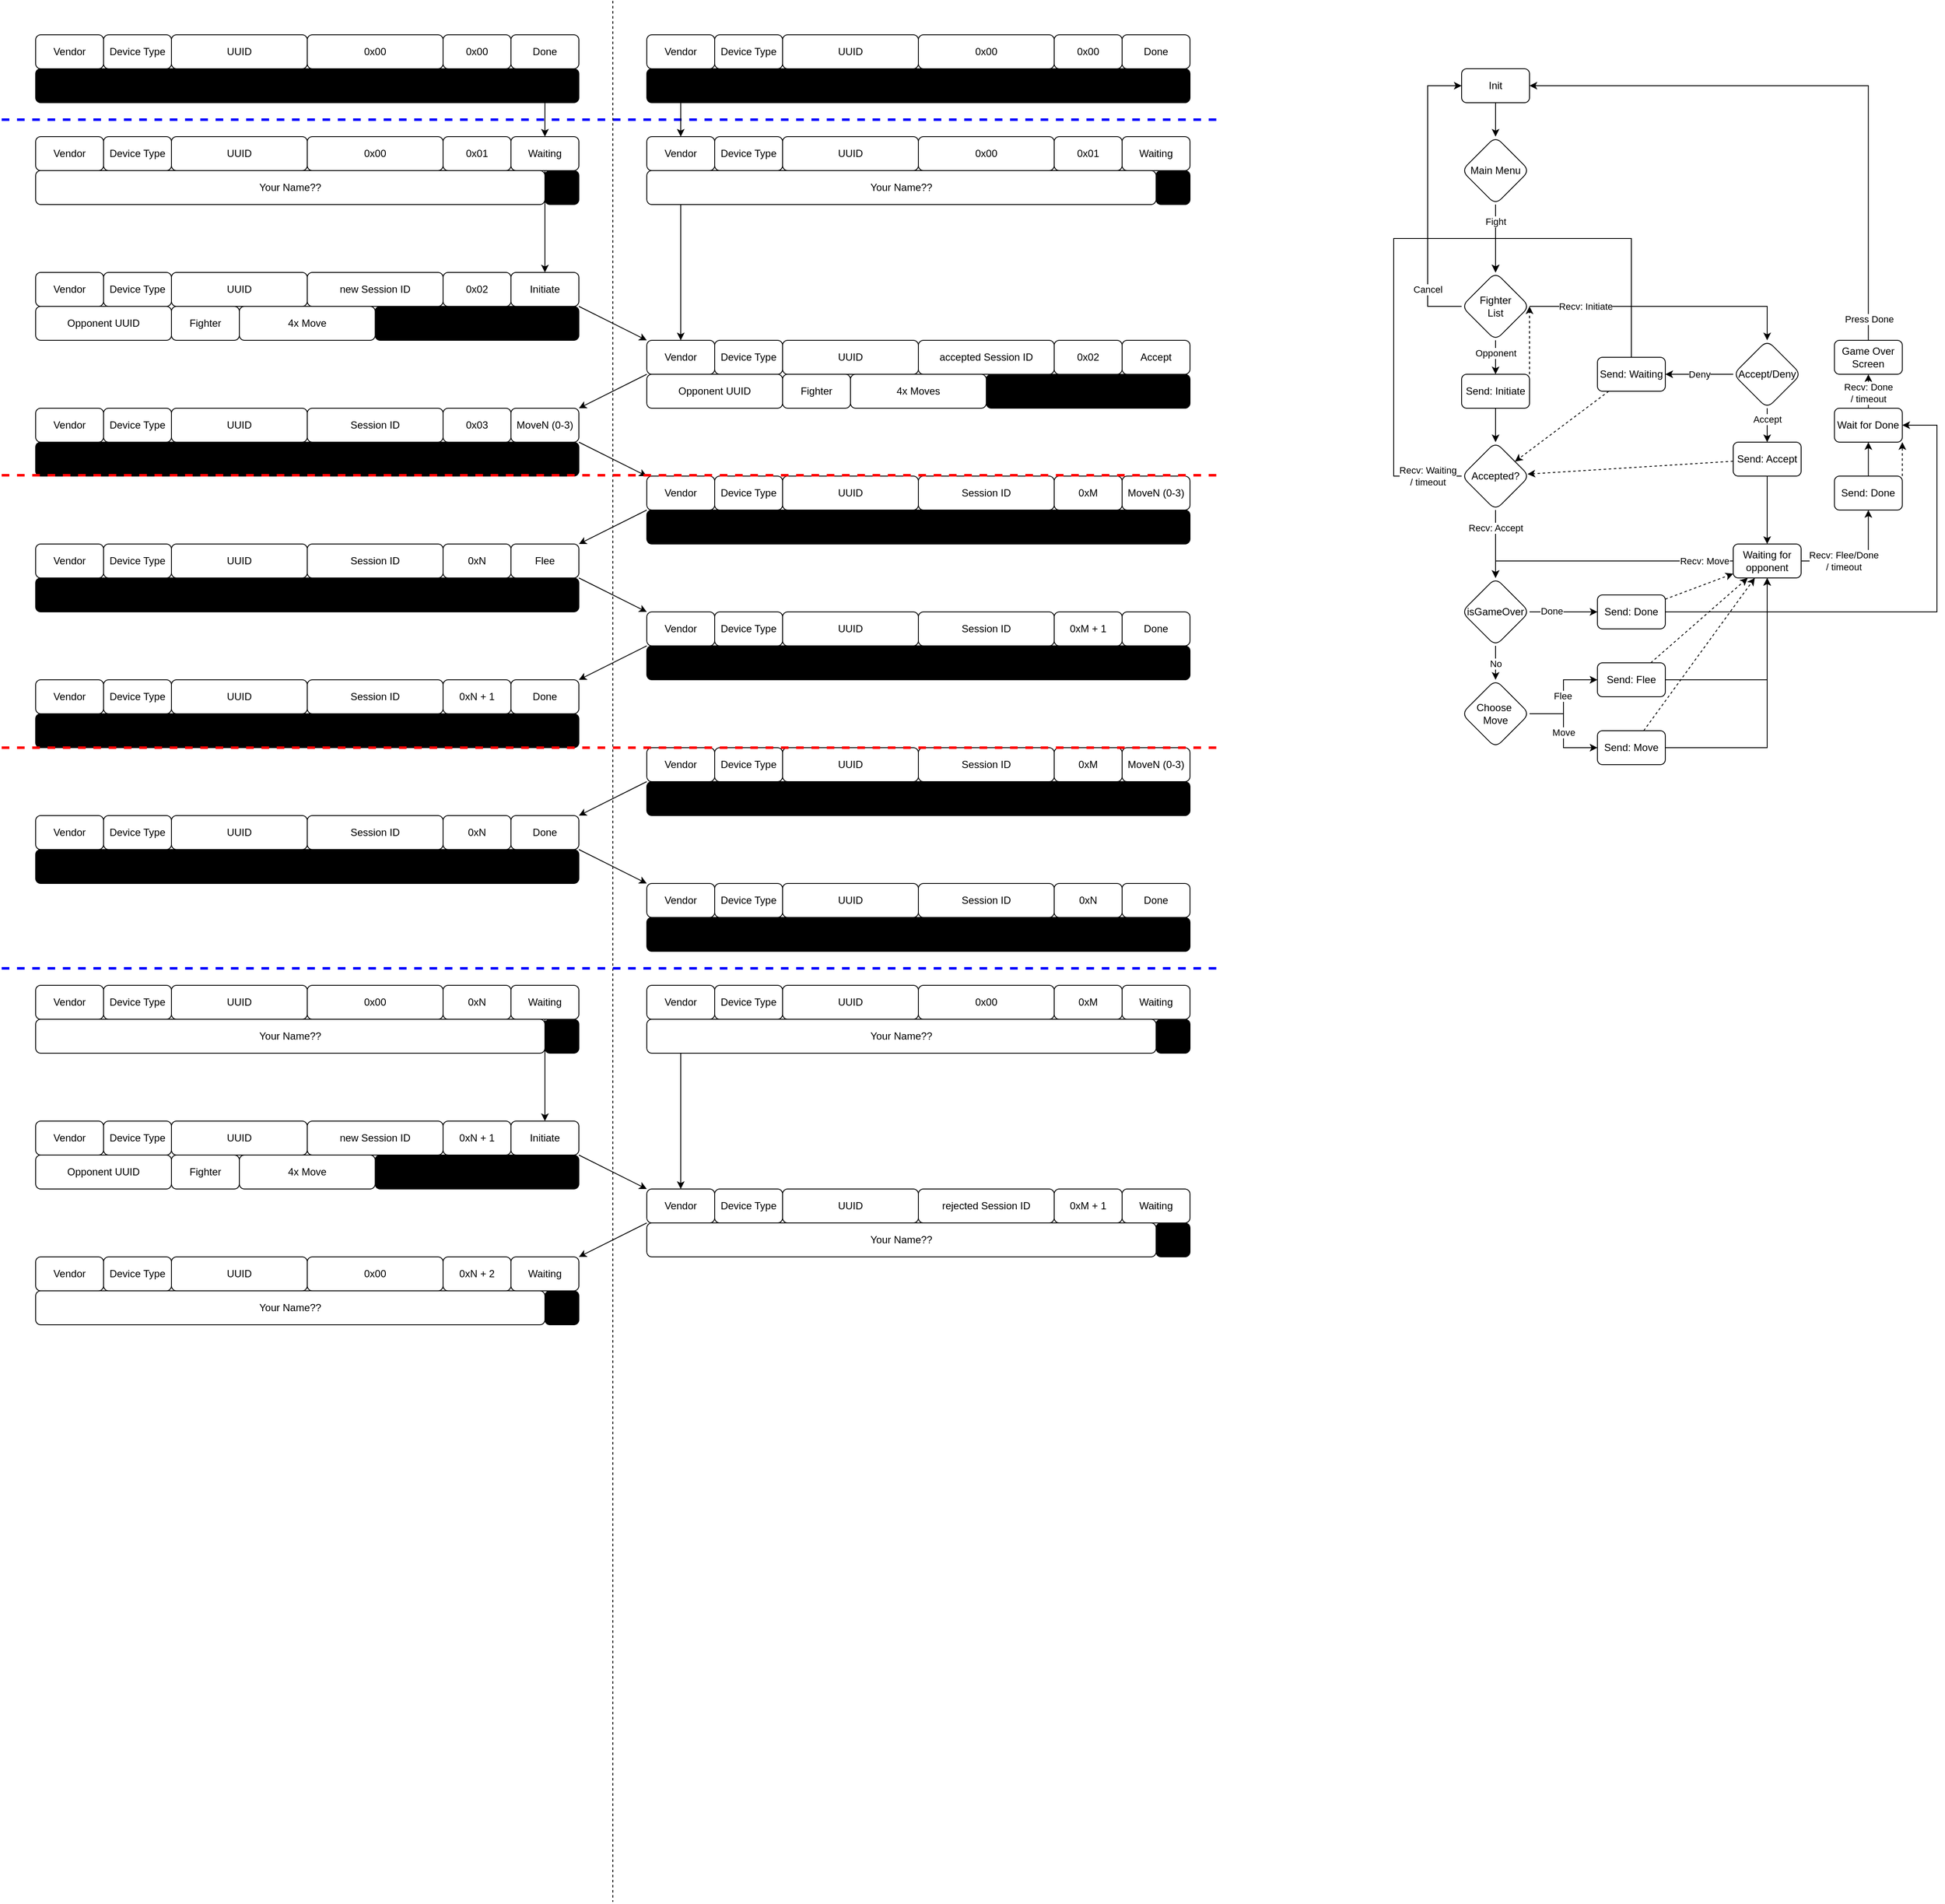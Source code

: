 <mxfile version="27.0.2">
  <diagram name="Page-1" id="Q0vfpVbMaoFmB6hOz1y4">
    <mxGraphModel dx="3569" dy="2027" grid="1" gridSize="10" guides="1" tooltips="1" connect="1" arrows="1" fold="1" page="1" pageScale="1" pageWidth="827" pageHeight="1169" math="0" shadow="0">
      <root>
        <mxCell id="0" />
        <mxCell id="1" parent="0" />
        <mxCell id="TWxTXrpc3BdEV0NvdAhn-537" value="" style="endArrow=none;dashed=1;html=1;strokeWidth=3;rounded=0;strokeColor=#0000FF;" edge="1" parent="1">
          <mxGeometry width="50" height="50" relative="1" as="geometry">
            <mxPoint x="-720" y="180" as="sourcePoint" />
            <mxPoint x="720" y="180" as="targetPoint" />
          </mxGeometry>
        </mxCell>
        <mxCell id="TWxTXrpc3BdEV0NvdAhn-488" style="edgeStyle=orthogonalEdgeStyle;rounded=0;orthogonalLoop=1;jettySize=auto;html=1;entryX=0.5;entryY=0;entryDx=0;entryDy=0;" edge="1" parent="1" source="TWxTXrpc3BdEV0NvdAhn-279" target="TWxTXrpc3BdEV0NvdAhn-294">
          <mxGeometry relative="1" as="geometry" />
        </mxCell>
        <mxCell id="TWxTXrpc3BdEV0NvdAhn-490" value="Recv: Move" style="edgeLabel;html=1;align=center;verticalAlign=middle;resizable=0;points=[];" vertex="1" connectable="0" parent="TWxTXrpc3BdEV0NvdAhn-488">
          <mxGeometry x="-0.424" relative="1" as="geometry">
            <mxPoint x="52" as="offset" />
          </mxGeometry>
        </mxCell>
        <mxCell id="TWxTXrpc3BdEV0NvdAhn-474" style="edgeStyle=orthogonalEdgeStyle;rounded=0;orthogonalLoop=1;jettySize=auto;html=1;entryX=0.5;entryY=0;entryDx=0;entryDy=0;" edge="1" parent="1" source="TWxTXrpc3BdEV0NvdAhn-471" target="TWxTXrpc3BdEV0NvdAhn-218">
          <mxGeometry relative="1" as="geometry">
            <Array as="points">
              <mxPoint x="920" y="600" />
              <mxPoint x="920" y="320" />
              <mxPoint x="1040" y="320" />
            </Array>
          </mxGeometry>
        </mxCell>
        <mxCell id="TWxTXrpc3BdEV0NvdAhn-475" value="Recv: Waiting&lt;div&gt;/ timeout&lt;/div&gt;" style="edgeLabel;html=1;align=center;verticalAlign=middle;resizable=0;points=[];" vertex="1" connectable="0" parent="TWxTXrpc3BdEV0NvdAhn-474">
          <mxGeometry x="-0.846" y="1" relative="1" as="geometry">
            <mxPoint y="-1" as="offset" />
          </mxGeometry>
        </mxCell>
        <mxCell id="TWxTXrpc3BdEV0NvdAhn-430" value="" style="endArrow=none;dashed=1;html=1;strokeWidth=1;rounded=0;strokeColor=#000000;" edge="1" parent="1">
          <mxGeometry width="50" height="50" relative="1" as="geometry">
            <mxPoint y="40" as="sourcePoint" />
            <mxPoint y="2280" as="targetPoint" />
          </mxGeometry>
        </mxCell>
        <mxCell id="TWxTXrpc3BdEV0NvdAhn-422" style="edgeStyle=orthogonalEdgeStyle;rounded=0;orthogonalLoop=1;jettySize=auto;html=1;" edge="1" parent="1" source="TWxTXrpc3BdEV0NvdAhn-410" target="TWxTXrpc3BdEV0NvdAhn-343">
          <mxGeometry relative="1" as="geometry" />
        </mxCell>
        <mxCell id="TWxTXrpc3BdEV0NvdAhn-321" style="rounded=0;orthogonalLoop=1;jettySize=auto;html=1;dashed=1;" edge="1" parent="1" source="TWxTXrpc3BdEV0NvdAhn-461" target="TWxTXrpc3BdEV0NvdAhn-471">
          <mxGeometry relative="1" as="geometry">
            <mxPoint x="1240.0" y="620" as="sourcePoint" />
            <mxPoint x="1080.0" y="620.0" as="targetPoint" />
          </mxGeometry>
        </mxCell>
        <mxCell id="TWxTXrpc3BdEV0NvdAhn-160" style="edgeStyle=orthogonalEdgeStyle;rounded=0;orthogonalLoop=1;jettySize=auto;html=1;" edge="1" parent="1" source="TWxTXrpc3BdEV0NvdAhn-87" target="TWxTXrpc3BdEV0NvdAhn-208">
          <mxGeometry relative="1" as="geometry">
            <mxPoint x="1040" y="90" as="targetPoint" />
          </mxGeometry>
        </mxCell>
        <mxCell id="TWxTXrpc3BdEV0NvdAhn-87" value="Init" style="rounded=1;whiteSpace=wrap;html=1;" vertex="1" parent="1">
          <mxGeometry x="1000" y="120" width="80" height="40" as="geometry" />
        </mxCell>
        <mxCell id="TWxTXrpc3BdEV0NvdAhn-210" style="edgeStyle=orthogonalEdgeStyle;rounded=0;orthogonalLoop=1;jettySize=auto;html=1;" edge="1" parent="1" source="TWxTXrpc3BdEV0NvdAhn-208" target="TWxTXrpc3BdEV0NvdAhn-218">
          <mxGeometry relative="1" as="geometry">
            <mxPoint x="1040" y="240" as="targetPoint" />
          </mxGeometry>
        </mxCell>
        <mxCell id="TWxTXrpc3BdEV0NvdAhn-211" value="Fight" style="edgeLabel;html=1;align=center;verticalAlign=middle;resizable=0;points=[];" vertex="1" connectable="0" parent="TWxTXrpc3BdEV0NvdAhn-210">
          <mxGeometry x="-0.15" relative="1" as="geometry">
            <mxPoint y="-14" as="offset" />
          </mxGeometry>
        </mxCell>
        <mxCell id="TWxTXrpc3BdEV0NvdAhn-208" value="Main Menu" style="rhombus;whiteSpace=wrap;html=1;rounded=1;" vertex="1" parent="1">
          <mxGeometry x="1000" y="200" width="80" height="80" as="geometry" />
        </mxCell>
        <mxCell id="TWxTXrpc3BdEV0NvdAhn-224" style="edgeStyle=orthogonalEdgeStyle;rounded=0;orthogonalLoop=1;jettySize=auto;html=1;" edge="1" parent="1" source="TWxTXrpc3BdEV0NvdAhn-218">
          <mxGeometry relative="1" as="geometry">
            <mxPoint x="1040" y="480" as="targetPoint" />
          </mxGeometry>
        </mxCell>
        <mxCell id="TWxTXrpc3BdEV0NvdAhn-225" value="Opponent" style="edgeLabel;html=1;align=center;verticalAlign=middle;resizable=0;points=[];" vertex="1" connectable="0" parent="TWxTXrpc3BdEV0NvdAhn-224">
          <mxGeometry x="-0.286" relative="1" as="geometry">
            <mxPoint as="offset" />
          </mxGeometry>
        </mxCell>
        <mxCell id="TWxTXrpc3BdEV0NvdAhn-467" style="edgeStyle=orthogonalEdgeStyle;rounded=0;orthogonalLoop=1;jettySize=auto;html=1;" edge="1" parent="1" source="TWxTXrpc3BdEV0NvdAhn-218" target="TWxTXrpc3BdEV0NvdAhn-232">
          <mxGeometry relative="1" as="geometry">
            <Array as="points">
              <mxPoint x="1170.0" y="400" />
              <mxPoint x="1170.0" y="400" />
            </Array>
          </mxGeometry>
        </mxCell>
        <mxCell id="TWxTXrpc3BdEV0NvdAhn-468" value="Recv: Initiate" style="edgeLabel;html=1;align=center;verticalAlign=middle;resizable=0;points=[];" vertex="1" connectable="0" parent="TWxTXrpc3BdEV0NvdAhn-467">
          <mxGeometry x="-0.786" relative="1" as="geometry">
            <mxPoint x="32" as="offset" />
          </mxGeometry>
        </mxCell>
        <mxCell id="TWxTXrpc3BdEV0NvdAhn-525" style="edgeStyle=orthogonalEdgeStyle;rounded=0;orthogonalLoop=1;jettySize=auto;html=1;" edge="1" parent="1" source="TWxTXrpc3BdEV0NvdAhn-218" target="TWxTXrpc3BdEV0NvdAhn-87">
          <mxGeometry relative="1" as="geometry">
            <Array as="points">
              <mxPoint x="960" y="400" />
              <mxPoint x="960" y="140" />
            </Array>
          </mxGeometry>
        </mxCell>
        <mxCell id="TWxTXrpc3BdEV0NvdAhn-526" value="Cancel" style="edgeLabel;html=1;align=center;verticalAlign=middle;resizable=0;points=[];" vertex="1" connectable="0" parent="TWxTXrpc3BdEV0NvdAhn-525">
          <mxGeometry x="-0.822" relative="1" as="geometry">
            <mxPoint x="-10" y="-20" as="offset" />
          </mxGeometry>
        </mxCell>
        <mxCell id="TWxTXrpc3BdEV0NvdAhn-218" value="Fighter&lt;br&gt;List" style="rhombus;whiteSpace=wrap;html=1;rounded=1;" vertex="1" parent="1">
          <mxGeometry x="1000" y="360" width="80" height="80" as="geometry" />
        </mxCell>
        <mxCell id="TWxTXrpc3BdEV0NvdAhn-240" style="edgeStyle=orthogonalEdgeStyle;rounded=0;orthogonalLoop=1;jettySize=auto;html=1;" edge="1" parent="1" source="TWxTXrpc3BdEV0NvdAhn-232" target="TWxTXrpc3BdEV0NvdAhn-461">
          <mxGeometry relative="1" as="geometry">
            <mxPoint x="1400.0" y="600" as="targetPoint" />
            <Array as="points">
              <mxPoint x="1360.0" y="560" />
              <mxPoint x="1360.0" y="560" />
            </Array>
          </mxGeometry>
        </mxCell>
        <mxCell id="TWxTXrpc3BdEV0NvdAhn-241" value="Accept" style="edgeLabel;html=1;align=center;verticalAlign=middle;resizable=0;points=[];" vertex="1" connectable="0" parent="TWxTXrpc3BdEV0NvdAhn-240">
          <mxGeometry x="-0.344" relative="1" as="geometry">
            <mxPoint as="offset" />
          </mxGeometry>
        </mxCell>
        <mxCell id="TWxTXrpc3BdEV0NvdAhn-465" style="edgeStyle=orthogonalEdgeStyle;rounded=0;orthogonalLoop=1;jettySize=auto;html=1;" edge="1" parent="1" source="TWxTXrpc3BdEV0NvdAhn-232" target="TWxTXrpc3BdEV0NvdAhn-463">
          <mxGeometry relative="1" as="geometry">
            <Array as="points">
              <mxPoint x="1280.0" y="480" />
            </Array>
          </mxGeometry>
        </mxCell>
        <mxCell id="TWxTXrpc3BdEV0NvdAhn-466" value="Deny" style="edgeLabel;html=1;align=center;verticalAlign=middle;resizable=0;points=[];" vertex="1" connectable="0" parent="TWxTXrpc3BdEV0NvdAhn-465">
          <mxGeometry x="-0.345" y="1" relative="1" as="geometry">
            <mxPoint x="-14" y="-1" as="offset" />
          </mxGeometry>
        </mxCell>
        <mxCell id="TWxTXrpc3BdEV0NvdAhn-232" value="Accept/Deny" style="rhombus;whiteSpace=wrap;html=1;rounded=1;" vertex="1" parent="1">
          <mxGeometry x="1320.0" y="440" width="80" height="80" as="geometry" />
        </mxCell>
        <mxCell id="TWxTXrpc3BdEV0NvdAhn-295" value="" style="edgeStyle=orthogonalEdgeStyle;rounded=0;orthogonalLoop=1;jettySize=auto;html=1;" edge="1" parent="1" source="TWxTXrpc3BdEV0NvdAhn-471" target="TWxTXrpc3BdEV0NvdAhn-294">
          <mxGeometry relative="1" as="geometry">
            <mxPoint x="1040" y="680.0" as="sourcePoint" />
          </mxGeometry>
        </mxCell>
        <mxCell id="TWxTXrpc3BdEV0NvdAhn-473" value="Recv: Accept" style="edgeLabel;html=1;align=center;verticalAlign=middle;resizable=0;points=[];" vertex="1" connectable="0" parent="TWxTXrpc3BdEV0NvdAhn-295">
          <mxGeometry x="0.01" y="1" relative="1" as="geometry">
            <mxPoint x="-1" y="-20" as="offset" />
          </mxGeometry>
        </mxCell>
        <mxCell id="TWxTXrpc3BdEV0NvdAhn-522" style="edgeStyle=orthogonalEdgeStyle;rounded=0;orthogonalLoop=1;jettySize=auto;html=1;" edge="1" parent="1" source="TWxTXrpc3BdEV0NvdAhn-275" target="TWxTXrpc3BdEV0NvdAhn-480">
          <mxGeometry relative="1" as="geometry" />
        </mxCell>
        <mxCell id="TWxTXrpc3BdEV0NvdAhn-530" value="Flee" style="edgeLabel;html=1;align=center;verticalAlign=middle;resizable=0;points=[];" vertex="1" connectable="0" parent="TWxTXrpc3BdEV0NvdAhn-522">
          <mxGeometry x="0.027" y="1" relative="1" as="geometry">
            <mxPoint as="offset" />
          </mxGeometry>
        </mxCell>
        <mxCell id="TWxTXrpc3BdEV0NvdAhn-524" style="edgeStyle=orthogonalEdgeStyle;rounded=0;orthogonalLoop=1;jettySize=auto;html=1;" edge="1" parent="1" source="TWxTXrpc3BdEV0NvdAhn-275" target="TWxTXrpc3BdEV0NvdAhn-477">
          <mxGeometry relative="1" as="geometry" />
        </mxCell>
        <mxCell id="TWxTXrpc3BdEV0NvdAhn-531" value="Move" style="edgeLabel;html=1;align=center;verticalAlign=middle;resizable=0;points=[];" vertex="1" connectable="0" parent="TWxTXrpc3BdEV0NvdAhn-524">
          <mxGeometry x="0.024" relative="1" as="geometry">
            <mxPoint as="offset" />
          </mxGeometry>
        </mxCell>
        <mxCell id="TWxTXrpc3BdEV0NvdAhn-275" value="Choose&amp;nbsp;&lt;div&gt;Move&lt;/div&gt;" style="rhombus;whiteSpace=wrap;html=1;rounded=1;" vertex="1" parent="1">
          <mxGeometry x="1000" y="840" width="80" height="80" as="geometry" />
        </mxCell>
        <mxCell id="TWxTXrpc3BdEV0NvdAhn-499" value="" style="edgeStyle=orthogonalEdgeStyle;rounded=0;orthogonalLoop=1;jettySize=auto;html=1;" edge="1" parent="1" source="TWxTXrpc3BdEV0NvdAhn-279" target="TWxTXrpc3BdEV0NvdAhn-503">
          <mxGeometry relative="1" as="geometry">
            <mxPoint x="1520.0" y="700" as="targetPoint" />
          </mxGeometry>
        </mxCell>
        <mxCell id="TWxTXrpc3BdEV0NvdAhn-515" value="Recv: Flee/Done&lt;div&gt;/ timeout&lt;/div&gt;" style="edgeLabel;html=1;align=center;verticalAlign=middle;resizable=0;points=[];" vertex="1" connectable="0" parent="TWxTXrpc3BdEV0NvdAhn-499">
          <mxGeometry x="-0.354" relative="1" as="geometry">
            <mxPoint x="5" as="offset" />
          </mxGeometry>
        </mxCell>
        <mxCell id="TWxTXrpc3BdEV0NvdAhn-279" value="Waiting for opponent" style="rounded=1;whiteSpace=wrap;html=1;" vertex="1" parent="1">
          <mxGeometry x="1320.0" y="680" width="80" height="40" as="geometry" />
        </mxCell>
        <mxCell id="TWxTXrpc3BdEV0NvdAhn-296" style="edgeStyle=orthogonalEdgeStyle;rounded=0;orthogonalLoop=1;jettySize=auto;html=1;" edge="1" parent="1" source="TWxTXrpc3BdEV0NvdAhn-294" target="TWxTXrpc3BdEV0NvdAhn-275">
          <mxGeometry relative="1" as="geometry">
            <mxPoint x="1040.0" y="820.0" as="sourcePoint" />
          </mxGeometry>
        </mxCell>
        <mxCell id="TWxTXrpc3BdEV0NvdAhn-297" value="No" style="edgeLabel;html=1;align=center;verticalAlign=middle;resizable=0;points=[];" vertex="1" connectable="0" parent="TWxTXrpc3BdEV0NvdAhn-296">
          <mxGeometry x="-0.22" relative="1" as="geometry">
            <mxPoint y="5" as="offset" />
          </mxGeometry>
        </mxCell>
        <mxCell id="TWxTXrpc3BdEV0NvdAhn-494" style="edgeStyle=orthogonalEdgeStyle;rounded=0;orthogonalLoop=1;jettySize=auto;html=1;" edge="1" parent="1" source="TWxTXrpc3BdEV0NvdAhn-294" target="TWxTXrpc3BdEV0NvdAhn-493">
          <mxGeometry relative="1" as="geometry" />
        </mxCell>
        <mxCell id="TWxTXrpc3BdEV0NvdAhn-495" value="Done" style="edgeLabel;html=1;align=center;verticalAlign=middle;resizable=0;points=[];" vertex="1" connectable="0" parent="TWxTXrpc3BdEV0NvdAhn-494">
          <mxGeometry x="-0.361" y="1" relative="1" as="geometry">
            <mxPoint as="offset" />
          </mxGeometry>
        </mxCell>
        <mxCell id="TWxTXrpc3BdEV0NvdAhn-294" value="isGameOver" style="rhombus;whiteSpace=wrap;html=1;rounded=1;" vertex="1" parent="1">
          <mxGeometry x="1000" y="720" width="80" height="80" as="geometry" />
        </mxCell>
        <mxCell id="TWxTXrpc3BdEV0NvdAhn-392" value="" style="group" vertex="1" connectable="0" parent="1">
          <mxGeometry x="-680" y="80" width="640" height="80" as="geometry" />
        </mxCell>
        <mxCell id="TWxTXrpc3BdEV0NvdAhn-378" value="Vendor" style="rounded=1;whiteSpace=wrap;html=1;" vertex="1" parent="TWxTXrpc3BdEV0NvdAhn-392">
          <mxGeometry width="80" height="40" as="geometry" />
        </mxCell>
        <mxCell id="TWxTXrpc3BdEV0NvdAhn-379" value="UUID" style="rounded=1;whiteSpace=wrap;html=1;" vertex="1" parent="TWxTXrpc3BdEV0NvdAhn-392">
          <mxGeometry x="160" width="160" height="40" as="geometry" />
        </mxCell>
        <mxCell id="TWxTXrpc3BdEV0NvdAhn-380" value="0x00" style="rounded=1;whiteSpace=wrap;html=1;" vertex="1" parent="TWxTXrpc3BdEV0NvdAhn-392">
          <mxGeometry x="320" width="160" height="40" as="geometry" />
        </mxCell>
        <mxCell id="TWxTXrpc3BdEV0NvdAhn-381" value="Done" style="rounded=1;whiteSpace=wrap;html=1;" vertex="1" parent="TWxTXrpc3BdEV0NvdAhn-392">
          <mxGeometry x="560" width="80" height="40" as="geometry" />
        </mxCell>
        <mxCell id="TWxTXrpc3BdEV0NvdAhn-382" value="Init" style="rounded=1;whiteSpace=wrap;html=1;fillColor=#000000;" vertex="1" parent="TWxTXrpc3BdEV0NvdAhn-392">
          <mxGeometry y="40" width="640" height="40" as="geometry" />
        </mxCell>
        <mxCell id="TWxTXrpc3BdEV0NvdAhn-383" value="Device Type" style="rounded=1;whiteSpace=wrap;html=1;" vertex="1" parent="TWxTXrpc3BdEV0NvdAhn-392">
          <mxGeometry x="80" width="80" height="40" as="geometry" />
        </mxCell>
        <mxCell id="TWxTXrpc3BdEV0NvdAhn-384" value="0x00" style="rounded=1;whiteSpace=wrap;html=1;" vertex="1" parent="TWxTXrpc3BdEV0NvdAhn-392">
          <mxGeometry x="480" width="80" height="40" as="geometry" />
        </mxCell>
        <mxCell id="TWxTXrpc3BdEV0NvdAhn-393" value="" style="group" vertex="1" connectable="0" parent="1">
          <mxGeometry x="-680" y="200" width="640" height="80" as="geometry" />
        </mxCell>
        <mxCell id="TWxTXrpc3BdEV0NvdAhn-328" value="Vendor" style="rounded=1;whiteSpace=wrap;html=1;" vertex="1" parent="TWxTXrpc3BdEV0NvdAhn-393">
          <mxGeometry width="80" height="40" as="geometry" />
        </mxCell>
        <mxCell id="TWxTXrpc3BdEV0NvdAhn-329" value="UUID" style="rounded=1;whiteSpace=wrap;html=1;" vertex="1" parent="TWxTXrpc3BdEV0NvdAhn-393">
          <mxGeometry x="160" width="160" height="40" as="geometry" />
        </mxCell>
        <mxCell id="TWxTXrpc3BdEV0NvdAhn-330" value="0x00" style="rounded=1;whiteSpace=wrap;html=1;" vertex="1" parent="TWxTXrpc3BdEV0NvdAhn-393">
          <mxGeometry x="320" width="160" height="40" as="geometry" />
        </mxCell>
        <mxCell id="TWxTXrpc3BdEV0NvdAhn-331" value="0x01" style="rounded=1;whiteSpace=wrap;html=1;" vertex="1" parent="TWxTXrpc3BdEV0NvdAhn-393">
          <mxGeometry x="480" width="80" height="40" as="geometry" />
        </mxCell>
        <mxCell id="TWxTXrpc3BdEV0NvdAhn-332" value="Your Name??" style="rounded=1;whiteSpace=wrap;html=1;" vertex="1" parent="TWxTXrpc3BdEV0NvdAhn-393">
          <mxGeometry y="40" width="600" height="40" as="geometry" />
        </mxCell>
        <mxCell id="TWxTXrpc3BdEV0NvdAhn-333" value="Init" style="rounded=1;whiteSpace=wrap;html=1;fillColor=#000000;" vertex="1" parent="TWxTXrpc3BdEV0NvdAhn-393">
          <mxGeometry x="600" y="40" width="40" height="40" as="geometry" />
        </mxCell>
        <mxCell id="TWxTXrpc3BdEV0NvdAhn-334" value="Device Type" style="rounded=1;whiteSpace=wrap;html=1;" vertex="1" parent="TWxTXrpc3BdEV0NvdAhn-393">
          <mxGeometry x="80" width="80" height="40" as="geometry" />
        </mxCell>
        <mxCell id="TWxTXrpc3BdEV0NvdAhn-350" value="Waiting" style="rounded=1;whiteSpace=wrap;html=1;" vertex="1" parent="TWxTXrpc3BdEV0NvdAhn-393">
          <mxGeometry x="560" width="80" height="40" as="geometry" />
        </mxCell>
        <mxCell id="TWxTXrpc3BdEV0NvdAhn-394" value="" style="group" vertex="1" connectable="0" parent="1">
          <mxGeometry x="-680" y="360" width="640" height="80" as="geometry" />
        </mxCell>
        <mxCell id="TWxTXrpc3BdEV0NvdAhn-335" value="Vendor" style="rounded=1;whiteSpace=wrap;html=1;" vertex="1" parent="TWxTXrpc3BdEV0NvdAhn-394">
          <mxGeometry width="80" height="40" as="geometry" />
        </mxCell>
        <mxCell id="TWxTXrpc3BdEV0NvdAhn-336" value="UUID" style="rounded=1;whiteSpace=wrap;html=1;" vertex="1" parent="TWxTXrpc3BdEV0NvdAhn-394">
          <mxGeometry x="160" width="160" height="40" as="geometry" />
        </mxCell>
        <mxCell id="TWxTXrpc3BdEV0NvdAhn-337" value="new Session ID" style="rounded=1;whiteSpace=wrap;html=1;" vertex="1" parent="TWxTXrpc3BdEV0NvdAhn-394">
          <mxGeometry x="320" width="160" height="40" as="geometry" />
        </mxCell>
        <mxCell id="TWxTXrpc3BdEV0NvdAhn-338" value="0x02" style="rounded=1;whiteSpace=wrap;html=1;" vertex="1" parent="TWxTXrpc3BdEV0NvdAhn-394">
          <mxGeometry x="480" width="80" height="40" as="geometry" />
        </mxCell>
        <mxCell id="TWxTXrpc3BdEV0NvdAhn-339" value="Opponent UUID" style="rounded=1;whiteSpace=wrap;html=1;" vertex="1" parent="TWxTXrpc3BdEV0NvdAhn-394">
          <mxGeometry y="40" width="160" height="40" as="geometry" />
        </mxCell>
        <mxCell id="TWxTXrpc3BdEV0NvdAhn-340" value="Init" style="rounded=1;whiteSpace=wrap;html=1;fillColor=#000000;" vertex="1" parent="TWxTXrpc3BdEV0NvdAhn-394">
          <mxGeometry x="400" y="40" width="240" height="40" as="geometry" />
        </mxCell>
        <mxCell id="TWxTXrpc3BdEV0NvdAhn-341" value="Device Type" style="rounded=1;whiteSpace=wrap;html=1;" vertex="1" parent="TWxTXrpc3BdEV0NvdAhn-394">
          <mxGeometry x="80" width="80" height="40" as="geometry" />
        </mxCell>
        <mxCell id="TWxTXrpc3BdEV0NvdAhn-352" value="Initiate" style="rounded=1;whiteSpace=wrap;html=1;" vertex="1" parent="TWxTXrpc3BdEV0NvdAhn-394">
          <mxGeometry x="560" width="80" height="40" as="geometry" />
        </mxCell>
        <mxCell id="TWxTXrpc3BdEV0NvdAhn-353" value="Fighter" style="rounded=1;whiteSpace=wrap;html=1;" vertex="1" parent="TWxTXrpc3BdEV0NvdAhn-394">
          <mxGeometry x="160" y="40" width="80" height="40" as="geometry" />
        </mxCell>
        <mxCell id="TWxTXrpc3BdEV0NvdAhn-354" value="4x Move" style="rounded=1;whiteSpace=wrap;html=1;" vertex="1" parent="TWxTXrpc3BdEV0NvdAhn-394">
          <mxGeometry x="240" y="40" width="160" height="40" as="geometry" />
        </mxCell>
        <mxCell id="TWxTXrpc3BdEV0NvdAhn-395" value="" style="group" vertex="1" connectable="0" parent="1">
          <mxGeometry x="40" y="440" width="640" height="80" as="geometry" />
        </mxCell>
        <mxCell id="TWxTXrpc3BdEV0NvdAhn-343" value="Vendor" style="rounded=1;whiteSpace=wrap;html=1;" vertex="1" parent="TWxTXrpc3BdEV0NvdAhn-395">
          <mxGeometry width="80" height="40" as="geometry" />
        </mxCell>
        <mxCell id="TWxTXrpc3BdEV0NvdAhn-344" value="UUID" style="rounded=1;whiteSpace=wrap;html=1;" vertex="1" parent="TWxTXrpc3BdEV0NvdAhn-395">
          <mxGeometry x="160" width="160" height="40" as="geometry" />
        </mxCell>
        <mxCell id="TWxTXrpc3BdEV0NvdAhn-345" value="accepted Session ID" style="rounded=1;whiteSpace=wrap;html=1;" vertex="1" parent="TWxTXrpc3BdEV0NvdAhn-395">
          <mxGeometry x="320" width="160" height="40" as="geometry" />
        </mxCell>
        <mxCell id="TWxTXrpc3BdEV0NvdAhn-346" value="0x02" style="rounded=1;whiteSpace=wrap;html=1;" vertex="1" parent="TWxTXrpc3BdEV0NvdAhn-395">
          <mxGeometry x="480" width="80" height="40" as="geometry" />
        </mxCell>
        <mxCell id="TWxTXrpc3BdEV0NvdAhn-347" value="Opponent UUID" style="rounded=1;whiteSpace=wrap;html=1;" vertex="1" parent="TWxTXrpc3BdEV0NvdAhn-395">
          <mxGeometry y="40" width="160" height="40" as="geometry" />
        </mxCell>
        <mxCell id="TWxTXrpc3BdEV0NvdAhn-348" value="Init" style="rounded=1;whiteSpace=wrap;html=1;fillColor=#000000;" vertex="1" parent="TWxTXrpc3BdEV0NvdAhn-395">
          <mxGeometry x="400" y="40" width="240" height="40" as="geometry" />
        </mxCell>
        <mxCell id="TWxTXrpc3BdEV0NvdAhn-349" value="Device Type" style="rounded=1;whiteSpace=wrap;html=1;" vertex="1" parent="TWxTXrpc3BdEV0NvdAhn-395">
          <mxGeometry x="80" width="80" height="40" as="geometry" />
        </mxCell>
        <mxCell id="TWxTXrpc3BdEV0NvdAhn-351" value="Accept" style="rounded=1;whiteSpace=wrap;html=1;" vertex="1" parent="TWxTXrpc3BdEV0NvdAhn-395">
          <mxGeometry x="560" width="80" height="40" as="geometry" />
        </mxCell>
        <mxCell id="TWxTXrpc3BdEV0NvdAhn-355" value="Fighter" style="rounded=1;whiteSpace=wrap;html=1;" vertex="1" parent="TWxTXrpc3BdEV0NvdAhn-395">
          <mxGeometry x="160" y="40" width="80" height="40" as="geometry" />
        </mxCell>
        <mxCell id="TWxTXrpc3BdEV0NvdAhn-356" value="4x Moves" style="rounded=1;whiteSpace=wrap;html=1;" vertex="1" parent="TWxTXrpc3BdEV0NvdAhn-395">
          <mxGeometry x="240" y="40" width="160" height="40" as="geometry" />
        </mxCell>
        <mxCell id="TWxTXrpc3BdEV0NvdAhn-396" value="" style="group" vertex="1" connectable="0" parent="1">
          <mxGeometry x="-680" y="520" width="640" height="80" as="geometry" />
        </mxCell>
        <mxCell id="TWxTXrpc3BdEV0NvdAhn-322" value="Vendor" style="rounded=1;whiteSpace=wrap;html=1;" vertex="1" parent="TWxTXrpc3BdEV0NvdAhn-396">
          <mxGeometry width="80" height="40" as="geometry" />
        </mxCell>
        <mxCell id="TWxTXrpc3BdEV0NvdAhn-323" value="UUID" style="rounded=1;whiteSpace=wrap;html=1;" vertex="1" parent="TWxTXrpc3BdEV0NvdAhn-396">
          <mxGeometry x="160" width="160" height="40" as="geometry" />
        </mxCell>
        <mxCell id="TWxTXrpc3BdEV0NvdAhn-324" value="Session ID" style="rounded=1;whiteSpace=wrap;html=1;" vertex="1" parent="TWxTXrpc3BdEV0NvdAhn-396">
          <mxGeometry x="320" width="160" height="40" as="geometry" />
        </mxCell>
        <mxCell id="TWxTXrpc3BdEV0NvdAhn-325" value="MoveN (0-3)" style="rounded=1;whiteSpace=wrap;html=1;" vertex="1" parent="TWxTXrpc3BdEV0NvdAhn-396">
          <mxGeometry x="560" width="80" height="40" as="geometry" />
        </mxCell>
        <mxCell id="TWxTXrpc3BdEV0NvdAhn-326" value="Init" style="rounded=1;whiteSpace=wrap;html=1;fillColor=#000000;" vertex="1" parent="TWxTXrpc3BdEV0NvdAhn-396">
          <mxGeometry y="40" width="640" height="40" as="geometry" />
        </mxCell>
        <mxCell id="TWxTXrpc3BdEV0NvdAhn-327" value="Device Type" style="rounded=1;whiteSpace=wrap;html=1;" vertex="1" parent="TWxTXrpc3BdEV0NvdAhn-396">
          <mxGeometry x="80" width="80" height="40" as="geometry" />
        </mxCell>
        <mxCell id="TWxTXrpc3BdEV0NvdAhn-342" value="0x03" style="rounded=1;whiteSpace=wrap;html=1;" vertex="1" parent="TWxTXrpc3BdEV0NvdAhn-396">
          <mxGeometry x="480" width="80" height="40" as="geometry" />
        </mxCell>
        <mxCell id="TWxTXrpc3BdEV0NvdAhn-397" value="" style="group" vertex="1" connectable="0" parent="1">
          <mxGeometry x="40" y="600" width="640" height="80" as="geometry" />
        </mxCell>
        <mxCell id="TWxTXrpc3BdEV0NvdAhn-385" value="Vendor" style="rounded=1;whiteSpace=wrap;html=1;" vertex="1" parent="TWxTXrpc3BdEV0NvdAhn-397">
          <mxGeometry width="80" height="40" as="geometry" />
        </mxCell>
        <mxCell id="TWxTXrpc3BdEV0NvdAhn-386" value="UUID" style="rounded=1;whiteSpace=wrap;html=1;" vertex="1" parent="TWxTXrpc3BdEV0NvdAhn-397">
          <mxGeometry x="160" width="160" height="40" as="geometry" />
        </mxCell>
        <mxCell id="TWxTXrpc3BdEV0NvdAhn-387" value="Session ID" style="rounded=1;whiteSpace=wrap;html=1;" vertex="1" parent="TWxTXrpc3BdEV0NvdAhn-397">
          <mxGeometry x="320" width="160" height="40" as="geometry" />
        </mxCell>
        <mxCell id="TWxTXrpc3BdEV0NvdAhn-388" value="MoveN (0-3)" style="rounded=1;whiteSpace=wrap;html=1;" vertex="1" parent="TWxTXrpc3BdEV0NvdAhn-397">
          <mxGeometry x="560" width="80" height="40" as="geometry" />
        </mxCell>
        <mxCell id="TWxTXrpc3BdEV0NvdAhn-389" value="Init" style="rounded=1;whiteSpace=wrap;html=1;fillColor=#000000;" vertex="1" parent="TWxTXrpc3BdEV0NvdAhn-397">
          <mxGeometry y="40" width="640" height="40" as="geometry" />
        </mxCell>
        <mxCell id="TWxTXrpc3BdEV0NvdAhn-390" value="Device Type" style="rounded=1;whiteSpace=wrap;html=1;" vertex="1" parent="TWxTXrpc3BdEV0NvdAhn-397">
          <mxGeometry x="80" width="80" height="40" as="geometry" />
        </mxCell>
        <mxCell id="TWxTXrpc3BdEV0NvdAhn-391" value="0xM" style="rounded=1;whiteSpace=wrap;html=1;" vertex="1" parent="TWxTXrpc3BdEV0NvdAhn-397">
          <mxGeometry x="480" width="80" height="40" as="geometry" />
        </mxCell>
        <mxCell id="TWxTXrpc3BdEV0NvdAhn-398" value="" style="group" vertex="1" connectable="0" parent="1">
          <mxGeometry x="-680" y="680" width="640" height="80" as="geometry" />
        </mxCell>
        <mxCell id="TWxTXrpc3BdEV0NvdAhn-357" value="Vendor" style="rounded=1;whiteSpace=wrap;html=1;" vertex="1" parent="TWxTXrpc3BdEV0NvdAhn-398">
          <mxGeometry width="80" height="40" as="geometry" />
        </mxCell>
        <mxCell id="TWxTXrpc3BdEV0NvdAhn-358" value="UUID" style="rounded=1;whiteSpace=wrap;html=1;" vertex="1" parent="TWxTXrpc3BdEV0NvdAhn-398">
          <mxGeometry x="160" width="160" height="40" as="geometry" />
        </mxCell>
        <mxCell id="TWxTXrpc3BdEV0NvdAhn-359" value="Session ID" style="rounded=1;whiteSpace=wrap;html=1;" vertex="1" parent="TWxTXrpc3BdEV0NvdAhn-398">
          <mxGeometry x="320" width="160" height="40" as="geometry" />
        </mxCell>
        <mxCell id="TWxTXrpc3BdEV0NvdAhn-360" value="Flee" style="rounded=1;whiteSpace=wrap;html=1;" vertex="1" parent="TWxTXrpc3BdEV0NvdAhn-398">
          <mxGeometry x="560" width="80" height="40" as="geometry" />
        </mxCell>
        <mxCell id="TWxTXrpc3BdEV0NvdAhn-361" value="Init" style="rounded=1;whiteSpace=wrap;html=1;fillColor=#000000;" vertex="1" parent="TWxTXrpc3BdEV0NvdAhn-398">
          <mxGeometry y="40" width="640" height="40" as="geometry" />
        </mxCell>
        <mxCell id="TWxTXrpc3BdEV0NvdAhn-362" value="Device Type" style="rounded=1;whiteSpace=wrap;html=1;" vertex="1" parent="TWxTXrpc3BdEV0NvdAhn-398">
          <mxGeometry x="80" width="80" height="40" as="geometry" />
        </mxCell>
        <mxCell id="TWxTXrpc3BdEV0NvdAhn-363" value="0xN" style="rounded=1;whiteSpace=wrap;html=1;" vertex="1" parent="TWxTXrpc3BdEV0NvdAhn-398">
          <mxGeometry x="480" width="80" height="40" as="geometry" />
        </mxCell>
        <mxCell id="TWxTXrpc3BdEV0NvdAhn-399" value="" style="group" vertex="1" connectable="0" parent="1">
          <mxGeometry x="40" y="760" width="640" height="80" as="geometry" />
        </mxCell>
        <mxCell id="TWxTXrpc3BdEV0NvdAhn-364" value="Vendor" style="rounded=1;whiteSpace=wrap;html=1;" vertex="1" parent="TWxTXrpc3BdEV0NvdAhn-399">
          <mxGeometry width="80" height="40" as="geometry" />
        </mxCell>
        <mxCell id="TWxTXrpc3BdEV0NvdAhn-365" value="UUID" style="rounded=1;whiteSpace=wrap;html=1;" vertex="1" parent="TWxTXrpc3BdEV0NvdAhn-399">
          <mxGeometry x="160" width="160" height="40" as="geometry" />
        </mxCell>
        <mxCell id="TWxTXrpc3BdEV0NvdAhn-366" value="Session ID" style="rounded=1;whiteSpace=wrap;html=1;" vertex="1" parent="TWxTXrpc3BdEV0NvdAhn-399">
          <mxGeometry x="320" width="160" height="40" as="geometry" />
        </mxCell>
        <mxCell id="TWxTXrpc3BdEV0NvdAhn-367" value="Done" style="rounded=1;whiteSpace=wrap;html=1;" vertex="1" parent="TWxTXrpc3BdEV0NvdAhn-399">
          <mxGeometry x="560" width="80" height="40" as="geometry" />
        </mxCell>
        <mxCell id="TWxTXrpc3BdEV0NvdAhn-368" value="Init" style="rounded=1;whiteSpace=wrap;html=1;fillColor=#000000;" vertex="1" parent="TWxTXrpc3BdEV0NvdAhn-399">
          <mxGeometry y="40" width="640" height="40" as="geometry" />
        </mxCell>
        <mxCell id="TWxTXrpc3BdEV0NvdAhn-369" value="Device Type" style="rounded=1;whiteSpace=wrap;html=1;" vertex="1" parent="TWxTXrpc3BdEV0NvdAhn-399">
          <mxGeometry x="80" width="80" height="40" as="geometry" />
        </mxCell>
        <mxCell id="TWxTXrpc3BdEV0NvdAhn-370" value="0xM + 1" style="rounded=1;whiteSpace=wrap;html=1;" vertex="1" parent="TWxTXrpc3BdEV0NvdAhn-399">
          <mxGeometry x="480" width="80" height="40" as="geometry" />
        </mxCell>
        <mxCell id="TWxTXrpc3BdEV0NvdAhn-400" value="" style="group" vertex="1" connectable="0" parent="1">
          <mxGeometry x="-680" y="840" width="640" height="80" as="geometry" />
        </mxCell>
        <mxCell id="TWxTXrpc3BdEV0NvdAhn-371" value="Vendor" style="rounded=1;whiteSpace=wrap;html=1;" vertex="1" parent="TWxTXrpc3BdEV0NvdAhn-400">
          <mxGeometry width="80" height="40" as="geometry" />
        </mxCell>
        <mxCell id="TWxTXrpc3BdEV0NvdAhn-372" value="UUID" style="rounded=1;whiteSpace=wrap;html=1;" vertex="1" parent="TWxTXrpc3BdEV0NvdAhn-400">
          <mxGeometry x="160" width="160" height="40" as="geometry" />
        </mxCell>
        <mxCell id="TWxTXrpc3BdEV0NvdAhn-373" value="Session ID" style="rounded=1;whiteSpace=wrap;html=1;" vertex="1" parent="TWxTXrpc3BdEV0NvdAhn-400">
          <mxGeometry x="320" width="160" height="40" as="geometry" />
        </mxCell>
        <mxCell id="TWxTXrpc3BdEV0NvdAhn-374" value="Done" style="rounded=1;whiteSpace=wrap;html=1;" vertex="1" parent="TWxTXrpc3BdEV0NvdAhn-400">
          <mxGeometry x="560" width="80" height="40" as="geometry" />
        </mxCell>
        <mxCell id="TWxTXrpc3BdEV0NvdAhn-375" value="Init" style="rounded=1;whiteSpace=wrap;html=1;fillColor=#000000;" vertex="1" parent="TWxTXrpc3BdEV0NvdAhn-400">
          <mxGeometry y="40" width="640" height="40" as="geometry" />
        </mxCell>
        <mxCell id="TWxTXrpc3BdEV0NvdAhn-376" value="Device Type" style="rounded=1;whiteSpace=wrap;html=1;" vertex="1" parent="TWxTXrpc3BdEV0NvdAhn-400">
          <mxGeometry x="80" width="80" height="40" as="geometry" />
        </mxCell>
        <mxCell id="TWxTXrpc3BdEV0NvdAhn-377" value="0xN + 1" style="rounded=1;whiteSpace=wrap;html=1;" vertex="1" parent="TWxTXrpc3BdEV0NvdAhn-400">
          <mxGeometry x="480" width="80" height="40" as="geometry" />
        </mxCell>
        <mxCell id="TWxTXrpc3BdEV0NvdAhn-401" value="" style="group" vertex="1" connectable="0" parent="1">
          <mxGeometry x="40" y="80" width="640" height="80" as="geometry" />
        </mxCell>
        <mxCell id="TWxTXrpc3BdEV0NvdAhn-402" value="Vendor" style="rounded=1;whiteSpace=wrap;html=1;" vertex="1" parent="TWxTXrpc3BdEV0NvdAhn-401">
          <mxGeometry width="80" height="40" as="geometry" />
        </mxCell>
        <mxCell id="TWxTXrpc3BdEV0NvdAhn-403" value="UUID" style="rounded=1;whiteSpace=wrap;html=1;" vertex="1" parent="TWxTXrpc3BdEV0NvdAhn-401">
          <mxGeometry x="160" width="160" height="40" as="geometry" />
        </mxCell>
        <mxCell id="TWxTXrpc3BdEV0NvdAhn-404" value="0x00" style="rounded=1;whiteSpace=wrap;html=1;" vertex="1" parent="TWxTXrpc3BdEV0NvdAhn-401">
          <mxGeometry x="320" width="160" height="40" as="geometry" />
        </mxCell>
        <mxCell id="TWxTXrpc3BdEV0NvdAhn-405" value="Done" style="rounded=1;whiteSpace=wrap;html=1;" vertex="1" parent="TWxTXrpc3BdEV0NvdAhn-401">
          <mxGeometry x="560" width="80" height="40" as="geometry" />
        </mxCell>
        <mxCell id="TWxTXrpc3BdEV0NvdAhn-406" value="Init" style="rounded=1;whiteSpace=wrap;html=1;fillColor=#000000;" vertex="1" parent="TWxTXrpc3BdEV0NvdAhn-401">
          <mxGeometry y="40" width="640" height="40" as="geometry" />
        </mxCell>
        <mxCell id="TWxTXrpc3BdEV0NvdAhn-407" value="Device Type" style="rounded=1;whiteSpace=wrap;html=1;" vertex="1" parent="TWxTXrpc3BdEV0NvdAhn-401">
          <mxGeometry x="80" width="80" height="40" as="geometry" />
        </mxCell>
        <mxCell id="TWxTXrpc3BdEV0NvdAhn-408" value="0x00" style="rounded=1;whiteSpace=wrap;html=1;" vertex="1" parent="TWxTXrpc3BdEV0NvdAhn-401">
          <mxGeometry x="480" width="80" height="40" as="geometry" />
        </mxCell>
        <mxCell id="TWxTXrpc3BdEV0NvdAhn-409" value="" style="group" vertex="1" connectable="0" parent="1">
          <mxGeometry x="40" y="200" width="640" height="80" as="geometry" />
        </mxCell>
        <mxCell id="TWxTXrpc3BdEV0NvdAhn-410" value="Vendor" style="rounded=1;whiteSpace=wrap;html=1;" vertex="1" parent="TWxTXrpc3BdEV0NvdAhn-409">
          <mxGeometry width="80" height="40" as="geometry" />
        </mxCell>
        <mxCell id="TWxTXrpc3BdEV0NvdAhn-411" value="UUID" style="rounded=1;whiteSpace=wrap;html=1;" vertex="1" parent="TWxTXrpc3BdEV0NvdAhn-409">
          <mxGeometry x="160" width="160" height="40" as="geometry" />
        </mxCell>
        <mxCell id="TWxTXrpc3BdEV0NvdAhn-412" value="0x00" style="rounded=1;whiteSpace=wrap;html=1;" vertex="1" parent="TWxTXrpc3BdEV0NvdAhn-409">
          <mxGeometry x="320" width="160" height="40" as="geometry" />
        </mxCell>
        <mxCell id="TWxTXrpc3BdEV0NvdAhn-413" value="0x01" style="rounded=1;whiteSpace=wrap;html=1;" vertex="1" parent="TWxTXrpc3BdEV0NvdAhn-409">
          <mxGeometry x="480" width="80" height="40" as="geometry" />
        </mxCell>
        <mxCell id="TWxTXrpc3BdEV0NvdAhn-414" value="Your Name??" style="rounded=1;whiteSpace=wrap;html=1;" vertex="1" parent="TWxTXrpc3BdEV0NvdAhn-409">
          <mxGeometry y="40" width="600" height="40" as="geometry" />
        </mxCell>
        <mxCell id="TWxTXrpc3BdEV0NvdAhn-415" value="Init" style="rounded=1;whiteSpace=wrap;html=1;fillColor=#000000;" vertex="1" parent="TWxTXrpc3BdEV0NvdAhn-409">
          <mxGeometry x="600" y="40" width="40" height="40" as="geometry" />
        </mxCell>
        <mxCell id="TWxTXrpc3BdEV0NvdAhn-416" value="Device Type" style="rounded=1;whiteSpace=wrap;html=1;" vertex="1" parent="TWxTXrpc3BdEV0NvdAhn-409">
          <mxGeometry x="80" width="80" height="40" as="geometry" />
        </mxCell>
        <mxCell id="TWxTXrpc3BdEV0NvdAhn-417" value="Waiting" style="rounded=1;whiteSpace=wrap;html=1;" vertex="1" parent="TWxTXrpc3BdEV0NvdAhn-409">
          <mxGeometry x="560" width="80" height="40" as="geometry" />
        </mxCell>
        <mxCell id="TWxTXrpc3BdEV0NvdAhn-418" style="edgeStyle=orthogonalEdgeStyle;rounded=0;orthogonalLoop=1;jettySize=auto;html=1;" edge="1" parent="1" source="TWxTXrpc3BdEV0NvdAhn-381" target="TWxTXrpc3BdEV0NvdAhn-350">
          <mxGeometry relative="1" as="geometry" />
        </mxCell>
        <mxCell id="TWxTXrpc3BdEV0NvdAhn-419" style="edgeStyle=orthogonalEdgeStyle;rounded=0;orthogonalLoop=1;jettySize=auto;html=1;" edge="1" parent="1" source="TWxTXrpc3BdEV0NvdAhn-350" target="TWxTXrpc3BdEV0NvdAhn-352">
          <mxGeometry relative="1" as="geometry" />
        </mxCell>
        <mxCell id="TWxTXrpc3BdEV0NvdAhn-420" style="rounded=0;orthogonalLoop=1;jettySize=auto;html=1;" edge="1" parent="1" source="TWxTXrpc3BdEV0NvdAhn-352" target="TWxTXrpc3BdEV0NvdAhn-343">
          <mxGeometry relative="1" as="geometry" />
        </mxCell>
        <mxCell id="TWxTXrpc3BdEV0NvdAhn-421" style="edgeStyle=orthogonalEdgeStyle;rounded=0;orthogonalLoop=1;jettySize=auto;html=1;" edge="1" parent="1" source="TWxTXrpc3BdEV0NvdAhn-402" target="TWxTXrpc3BdEV0NvdAhn-410">
          <mxGeometry relative="1" as="geometry" />
        </mxCell>
        <mxCell id="TWxTXrpc3BdEV0NvdAhn-423" style="rounded=0;orthogonalLoop=1;jettySize=auto;html=1;" edge="1" parent="1" source="TWxTXrpc3BdEV0NvdAhn-343" target="TWxTXrpc3BdEV0NvdAhn-325">
          <mxGeometry relative="1" as="geometry" />
        </mxCell>
        <mxCell id="TWxTXrpc3BdEV0NvdAhn-424" style="rounded=0;orthogonalLoop=1;jettySize=auto;html=1;" edge="1" parent="1" source="TWxTXrpc3BdEV0NvdAhn-325" target="TWxTXrpc3BdEV0NvdAhn-385">
          <mxGeometry relative="1" as="geometry" />
        </mxCell>
        <mxCell id="TWxTXrpc3BdEV0NvdAhn-425" value="" style="endArrow=none;dashed=1;html=1;strokeWidth=3;rounded=0;strokeColor=#FF0000;" edge="1" parent="1">
          <mxGeometry width="50" height="50" relative="1" as="geometry">
            <mxPoint x="-720" y="599" as="sourcePoint" />
            <mxPoint x="720" y="599" as="targetPoint" />
          </mxGeometry>
        </mxCell>
        <mxCell id="TWxTXrpc3BdEV0NvdAhn-427" style="rounded=0;orthogonalLoop=1;jettySize=auto;html=1;" edge="1" parent="1" source="TWxTXrpc3BdEV0NvdAhn-385" target="TWxTXrpc3BdEV0NvdAhn-360">
          <mxGeometry relative="1" as="geometry">
            <mxPoint x="-80" y="710" as="targetPoint" />
          </mxGeometry>
        </mxCell>
        <mxCell id="TWxTXrpc3BdEV0NvdAhn-428" style="rounded=0;orthogonalLoop=1;jettySize=auto;html=1;" edge="1" parent="1" source="TWxTXrpc3BdEV0NvdAhn-360" target="TWxTXrpc3BdEV0NvdAhn-364">
          <mxGeometry relative="1" as="geometry" />
        </mxCell>
        <mxCell id="TWxTXrpc3BdEV0NvdAhn-429" style="rounded=0;orthogonalLoop=1;jettySize=auto;html=1;" edge="1" parent="1" source="TWxTXrpc3BdEV0NvdAhn-364" target="TWxTXrpc3BdEV0NvdAhn-374">
          <mxGeometry relative="1" as="geometry" />
        </mxCell>
        <mxCell id="TWxTXrpc3BdEV0NvdAhn-432" value="" style="group" vertex="1" connectable="0" parent="1">
          <mxGeometry x="-680" y="1000" width="640" height="80" as="geometry" />
        </mxCell>
        <mxCell id="TWxTXrpc3BdEV0NvdAhn-433" value="Vendor" style="rounded=1;whiteSpace=wrap;html=1;" vertex="1" parent="TWxTXrpc3BdEV0NvdAhn-432">
          <mxGeometry width="80" height="40" as="geometry" />
        </mxCell>
        <mxCell id="TWxTXrpc3BdEV0NvdAhn-434" value="UUID" style="rounded=1;whiteSpace=wrap;html=1;" vertex="1" parent="TWxTXrpc3BdEV0NvdAhn-432">
          <mxGeometry x="160" width="160" height="40" as="geometry" />
        </mxCell>
        <mxCell id="TWxTXrpc3BdEV0NvdAhn-435" value="Session ID" style="rounded=1;whiteSpace=wrap;html=1;" vertex="1" parent="TWxTXrpc3BdEV0NvdAhn-432">
          <mxGeometry x="320" width="160" height="40" as="geometry" />
        </mxCell>
        <mxCell id="TWxTXrpc3BdEV0NvdAhn-436" value="Done" style="rounded=1;whiteSpace=wrap;html=1;" vertex="1" parent="TWxTXrpc3BdEV0NvdAhn-432">
          <mxGeometry x="560" width="80" height="40" as="geometry" />
        </mxCell>
        <mxCell id="TWxTXrpc3BdEV0NvdAhn-437" value="Init" style="rounded=1;whiteSpace=wrap;html=1;fillColor=#000000;" vertex="1" parent="TWxTXrpc3BdEV0NvdAhn-432">
          <mxGeometry y="40" width="640" height="40" as="geometry" />
        </mxCell>
        <mxCell id="TWxTXrpc3BdEV0NvdAhn-438" value="Device Type" style="rounded=1;whiteSpace=wrap;html=1;" vertex="1" parent="TWxTXrpc3BdEV0NvdAhn-432">
          <mxGeometry x="80" width="80" height="40" as="geometry" />
        </mxCell>
        <mxCell id="TWxTXrpc3BdEV0NvdAhn-439" value="0xN" style="rounded=1;whiteSpace=wrap;html=1;" vertex="1" parent="TWxTXrpc3BdEV0NvdAhn-432">
          <mxGeometry x="480" width="80" height="40" as="geometry" />
        </mxCell>
        <mxCell id="TWxTXrpc3BdEV0NvdAhn-441" value="" style="group" vertex="1" connectable="0" parent="1">
          <mxGeometry x="40" y="920" width="640" height="80" as="geometry" />
        </mxCell>
        <mxCell id="TWxTXrpc3BdEV0NvdAhn-442" value="Vendor" style="rounded=1;whiteSpace=wrap;html=1;" vertex="1" parent="TWxTXrpc3BdEV0NvdAhn-441">
          <mxGeometry width="80" height="40" as="geometry" />
        </mxCell>
        <mxCell id="TWxTXrpc3BdEV0NvdAhn-443" value="UUID" style="rounded=1;whiteSpace=wrap;html=1;" vertex="1" parent="TWxTXrpc3BdEV0NvdAhn-441">
          <mxGeometry x="160" width="160" height="40" as="geometry" />
        </mxCell>
        <mxCell id="TWxTXrpc3BdEV0NvdAhn-444" value="Session ID" style="rounded=1;whiteSpace=wrap;html=1;" vertex="1" parent="TWxTXrpc3BdEV0NvdAhn-441">
          <mxGeometry x="320" width="160" height="40" as="geometry" />
        </mxCell>
        <mxCell id="TWxTXrpc3BdEV0NvdAhn-445" value="MoveN (0-3)" style="rounded=1;whiteSpace=wrap;html=1;" vertex="1" parent="TWxTXrpc3BdEV0NvdAhn-441">
          <mxGeometry x="560" width="80" height="40" as="geometry" />
        </mxCell>
        <mxCell id="TWxTXrpc3BdEV0NvdAhn-446" value="Init" style="rounded=1;whiteSpace=wrap;html=1;fillColor=#000000;" vertex="1" parent="TWxTXrpc3BdEV0NvdAhn-441">
          <mxGeometry y="40" width="640" height="40" as="geometry" />
        </mxCell>
        <mxCell id="TWxTXrpc3BdEV0NvdAhn-447" value="Device Type" style="rounded=1;whiteSpace=wrap;html=1;" vertex="1" parent="TWxTXrpc3BdEV0NvdAhn-441">
          <mxGeometry x="80" width="80" height="40" as="geometry" />
        </mxCell>
        <mxCell id="TWxTXrpc3BdEV0NvdAhn-448" value="0xM" style="rounded=1;whiteSpace=wrap;html=1;" vertex="1" parent="TWxTXrpc3BdEV0NvdAhn-441">
          <mxGeometry x="480" width="80" height="40" as="geometry" />
        </mxCell>
        <mxCell id="TWxTXrpc3BdEV0NvdAhn-449" value="" style="endArrow=none;dashed=1;html=1;strokeWidth=3;rounded=0;strokeColor=#FF0000;" edge="1" parent="1">
          <mxGeometry width="50" height="50" relative="1" as="geometry">
            <mxPoint x="-720" y="920" as="sourcePoint" />
            <mxPoint x="720" y="920" as="targetPoint" />
          </mxGeometry>
        </mxCell>
        <mxCell id="TWxTXrpc3BdEV0NvdAhn-450" style="rounded=0;orthogonalLoop=1;jettySize=auto;html=1;" edge="1" parent="1" source="TWxTXrpc3BdEV0NvdAhn-442" target="TWxTXrpc3BdEV0NvdAhn-436">
          <mxGeometry relative="1" as="geometry" />
        </mxCell>
        <mxCell id="TWxTXrpc3BdEV0NvdAhn-451" value="" style="group" vertex="1" connectable="0" parent="1">
          <mxGeometry x="40" y="1080" width="640" height="80" as="geometry" />
        </mxCell>
        <mxCell id="TWxTXrpc3BdEV0NvdAhn-452" value="Vendor" style="rounded=1;whiteSpace=wrap;html=1;" vertex="1" parent="TWxTXrpc3BdEV0NvdAhn-451">
          <mxGeometry width="80" height="40" as="geometry" />
        </mxCell>
        <mxCell id="TWxTXrpc3BdEV0NvdAhn-453" value="UUID" style="rounded=1;whiteSpace=wrap;html=1;" vertex="1" parent="TWxTXrpc3BdEV0NvdAhn-451">
          <mxGeometry x="160" width="160" height="40" as="geometry" />
        </mxCell>
        <mxCell id="TWxTXrpc3BdEV0NvdAhn-454" value="Session ID" style="rounded=1;whiteSpace=wrap;html=1;" vertex="1" parent="TWxTXrpc3BdEV0NvdAhn-451">
          <mxGeometry x="320" width="160" height="40" as="geometry" />
        </mxCell>
        <mxCell id="TWxTXrpc3BdEV0NvdAhn-455" value="Done" style="rounded=1;whiteSpace=wrap;html=1;" vertex="1" parent="TWxTXrpc3BdEV0NvdAhn-451">
          <mxGeometry x="560" width="80" height="40" as="geometry" />
        </mxCell>
        <mxCell id="TWxTXrpc3BdEV0NvdAhn-456" value="Init" style="rounded=1;whiteSpace=wrap;html=1;fillColor=#000000;" vertex="1" parent="TWxTXrpc3BdEV0NvdAhn-451">
          <mxGeometry y="40" width="640" height="40" as="geometry" />
        </mxCell>
        <mxCell id="TWxTXrpc3BdEV0NvdAhn-457" value="Device Type" style="rounded=1;whiteSpace=wrap;html=1;" vertex="1" parent="TWxTXrpc3BdEV0NvdAhn-451">
          <mxGeometry x="80" width="80" height="40" as="geometry" />
        </mxCell>
        <mxCell id="TWxTXrpc3BdEV0NvdAhn-458" value="0xN" style="rounded=1;whiteSpace=wrap;html=1;" vertex="1" parent="TWxTXrpc3BdEV0NvdAhn-451">
          <mxGeometry x="480" width="80" height="40" as="geometry" />
        </mxCell>
        <mxCell id="TWxTXrpc3BdEV0NvdAhn-459" style="rounded=0;orthogonalLoop=1;jettySize=auto;html=1;" edge="1" parent="1" source="TWxTXrpc3BdEV0NvdAhn-436" target="TWxTXrpc3BdEV0NvdAhn-452">
          <mxGeometry relative="1" as="geometry" />
        </mxCell>
        <mxCell id="TWxTXrpc3BdEV0NvdAhn-470" style="rounded=0;orthogonalLoop=1;jettySize=auto;html=1;exitX=1;exitY=0;exitDx=0;exitDy=0;entryX=1;entryY=0.5;entryDx=0;entryDy=0;dashed=1;" edge="1" parent="1" source="TWxTXrpc3BdEV0NvdAhn-460" target="TWxTXrpc3BdEV0NvdAhn-218">
          <mxGeometry relative="1" as="geometry" />
        </mxCell>
        <mxCell id="TWxTXrpc3BdEV0NvdAhn-472" style="edgeStyle=orthogonalEdgeStyle;rounded=0;orthogonalLoop=1;jettySize=auto;html=1;" edge="1" parent="1" source="TWxTXrpc3BdEV0NvdAhn-460" target="TWxTXrpc3BdEV0NvdAhn-471">
          <mxGeometry relative="1" as="geometry" />
        </mxCell>
        <mxCell id="TWxTXrpc3BdEV0NvdAhn-460" value="Send: Initiate" style="rounded=1;whiteSpace=wrap;html=1;" vertex="1" parent="1">
          <mxGeometry x="1000" y="480" width="80" height="40" as="geometry" />
        </mxCell>
        <mxCell id="TWxTXrpc3BdEV0NvdAhn-478" style="edgeStyle=orthogonalEdgeStyle;rounded=0;orthogonalLoop=1;jettySize=auto;html=1;" edge="1" parent="1" source="TWxTXrpc3BdEV0NvdAhn-461" target="TWxTXrpc3BdEV0NvdAhn-279">
          <mxGeometry relative="1" as="geometry" />
        </mxCell>
        <mxCell id="TWxTXrpc3BdEV0NvdAhn-461" value="Send: Accept" style="rounded=1;whiteSpace=wrap;html=1;" vertex="1" parent="1">
          <mxGeometry x="1320.0" y="560" width="80" height="40" as="geometry" />
        </mxCell>
        <mxCell id="TWxTXrpc3BdEV0NvdAhn-464" style="rounded=0;orthogonalLoop=1;jettySize=auto;html=1;dashed=1;" edge="1" parent="1" source="TWxTXrpc3BdEV0NvdAhn-463" target="TWxTXrpc3BdEV0NvdAhn-471">
          <mxGeometry relative="1" as="geometry">
            <mxPoint x="1080.0" y="606.667" as="targetPoint" />
          </mxGeometry>
        </mxCell>
        <mxCell id="TWxTXrpc3BdEV0NvdAhn-501" style="edgeStyle=orthogonalEdgeStyle;rounded=0;orthogonalLoop=1;jettySize=auto;html=1;entryX=0.5;entryY=0;entryDx=0;entryDy=0;exitX=0.5;exitY=0;exitDx=0;exitDy=0;" edge="1" parent="1" source="TWxTXrpc3BdEV0NvdAhn-463" target="TWxTXrpc3BdEV0NvdAhn-218">
          <mxGeometry relative="1" as="geometry">
            <Array as="points">
              <mxPoint x="1200.0" y="320" />
              <mxPoint x="1040" y="320" />
            </Array>
          </mxGeometry>
        </mxCell>
        <mxCell id="TWxTXrpc3BdEV0NvdAhn-463" value="Send: Waiting" style="rounded=1;whiteSpace=wrap;html=1;" vertex="1" parent="1">
          <mxGeometry x="1160.0" y="460" width="80" height="40" as="geometry" />
        </mxCell>
        <mxCell id="TWxTXrpc3BdEV0NvdAhn-471" value="Accepted?" style="rhombus;whiteSpace=wrap;html=1;rounded=1;" vertex="1" parent="1">
          <mxGeometry x="1000" y="560" width="80" height="80" as="geometry" />
        </mxCell>
        <mxCell id="TWxTXrpc3BdEV0NvdAhn-479" style="rounded=0;orthogonalLoop=1;jettySize=auto;html=1;dashed=1;" edge="1" parent="1" source="TWxTXrpc3BdEV0NvdAhn-477" target="TWxTXrpc3BdEV0NvdAhn-279">
          <mxGeometry relative="1" as="geometry">
            <mxPoint x="1370.0" y="740" as="targetPoint" />
          </mxGeometry>
        </mxCell>
        <mxCell id="TWxTXrpc3BdEV0NvdAhn-527" style="edgeStyle=orthogonalEdgeStyle;rounded=0;orthogonalLoop=1;jettySize=auto;html=1;" edge="1" parent="1" source="TWxTXrpc3BdEV0NvdAhn-477" target="TWxTXrpc3BdEV0NvdAhn-279">
          <mxGeometry relative="1" as="geometry" />
        </mxCell>
        <mxCell id="TWxTXrpc3BdEV0NvdAhn-477" value="Send: Move" style="rounded=1;whiteSpace=wrap;html=1;" vertex="1" parent="1">
          <mxGeometry x="1160.0" y="900" width="80" height="40" as="geometry" />
        </mxCell>
        <mxCell id="TWxTXrpc3BdEV0NvdAhn-482" style="rounded=0;orthogonalLoop=1;jettySize=auto;html=1;dashed=1;" edge="1" parent="1" source="TWxTXrpc3BdEV0NvdAhn-480" target="TWxTXrpc3BdEV0NvdAhn-279">
          <mxGeometry relative="1" as="geometry">
            <mxPoint x="1350.0" y="740" as="targetPoint" />
          </mxGeometry>
        </mxCell>
        <mxCell id="TWxTXrpc3BdEV0NvdAhn-528" style="edgeStyle=orthogonalEdgeStyle;rounded=0;orthogonalLoop=1;jettySize=auto;html=1;" edge="1" parent="1" source="TWxTXrpc3BdEV0NvdAhn-480" target="TWxTXrpc3BdEV0NvdAhn-279">
          <mxGeometry relative="1" as="geometry" />
        </mxCell>
        <mxCell id="TWxTXrpc3BdEV0NvdAhn-480" value="Send: Flee" style="rounded=1;whiteSpace=wrap;html=1;" vertex="1" parent="1">
          <mxGeometry x="1160.0" y="820" width="80" height="40" as="geometry" />
        </mxCell>
        <mxCell id="TWxTXrpc3BdEV0NvdAhn-497" style="rounded=0;orthogonalLoop=1;jettySize=auto;html=1;dashed=1;" edge="1" parent="1" source="TWxTXrpc3BdEV0NvdAhn-493" target="TWxTXrpc3BdEV0NvdAhn-279">
          <mxGeometry relative="1" as="geometry" />
        </mxCell>
        <mxCell id="TWxTXrpc3BdEV0NvdAhn-532" style="edgeStyle=orthogonalEdgeStyle;rounded=0;orthogonalLoop=1;jettySize=auto;html=1;" edge="1" parent="1" source="TWxTXrpc3BdEV0NvdAhn-493" target="TWxTXrpc3BdEV0NvdAhn-513">
          <mxGeometry relative="1" as="geometry">
            <Array as="points">
              <mxPoint x="1560.0" y="760" />
              <mxPoint x="1560.0" y="540" />
            </Array>
          </mxGeometry>
        </mxCell>
        <mxCell id="TWxTXrpc3BdEV0NvdAhn-493" value="Send: Done" style="rounded=1;whiteSpace=wrap;html=1;" vertex="1" parent="1">
          <mxGeometry x="1160.0" y="740" width="80" height="40" as="geometry" />
        </mxCell>
        <mxCell id="TWxTXrpc3BdEV0NvdAhn-514" style="rounded=0;orthogonalLoop=1;jettySize=auto;html=1;exitX=1;exitY=0;exitDx=0;exitDy=0;entryX=1;entryY=1;entryDx=0;entryDy=0;dashed=1;" edge="1" parent="1" source="TWxTXrpc3BdEV0NvdAhn-503" target="TWxTXrpc3BdEV0NvdAhn-513">
          <mxGeometry relative="1" as="geometry" />
        </mxCell>
        <mxCell id="TWxTXrpc3BdEV0NvdAhn-533" style="edgeStyle=orthogonalEdgeStyle;rounded=0;orthogonalLoop=1;jettySize=auto;html=1;" edge="1" parent="1" source="TWxTXrpc3BdEV0NvdAhn-503" target="TWxTXrpc3BdEV0NvdAhn-513">
          <mxGeometry relative="1" as="geometry" />
        </mxCell>
        <mxCell id="TWxTXrpc3BdEV0NvdAhn-503" value="Send: Done" style="rounded=1;whiteSpace=wrap;html=1;" vertex="1" parent="1">
          <mxGeometry x="1439.23" y="600" width="80" height="40" as="geometry" />
        </mxCell>
        <mxCell id="TWxTXrpc3BdEV0NvdAhn-535" style="edgeStyle=orthogonalEdgeStyle;rounded=0;orthogonalLoop=1;jettySize=auto;html=1;" edge="1" parent="1" source="TWxTXrpc3BdEV0NvdAhn-513" target="TWxTXrpc3BdEV0NvdAhn-534">
          <mxGeometry relative="1" as="geometry" />
        </mxCell>
        <mxCell id="TWxTXrpc3BdEV0NvdAhn-626" value="Recv: Done&lt;div&gt;/ timeout&lt;/div&gt;" style="edgeLabel;html=1;align=center;verticalAlign=middle;resizable=0;points=[];" vertex="1" connectable="0" parent="TWxTXrpc3BdEV0NvdAhn-535">
          <mxGeometry x="-0.112" relative="1" as="geometry">
            <mxPoint as="offset" />
          </mxGeometry>
        </mxCell>
        <mxCell id="TWxTXrpc3BdEV0NvdAhn-513" value="Wait for Done" style="rounded=1;whiteSpace=wrap;html=1;" vertex="1" parent="1">
          <mxGeometry x="1439.23" y="520" width="80" height="40" as="geometry" />
        </mxCell>
        <mxCell id="TWxTXrpc3BdEV0NvdAhn-536" style="edgeStyle=orthogonalEdgeStyle;rounded=0;orthogonalLoop=1;jettySize=auto;html=1;" edge="1" parent="1" source="TWxTXrpc3BdEV0NvdAhn-534" target="TWxTXrpc3BdEV0NvdAhn-87">
          <mxGeometry relative="1" as="geometry">
            <Array as="points">
              <mxPoint x="1479.0" y="140" />
            </Array>
          </mxGeometry>
        </mxCell>
        <mxCell id="TWxTXrpc3BdEV0NvdAhn-627" value="Press Done" style="edgeLabel;html=1;align=center;verticalAlign=middle;resizable=0;points=[];" vertex="1" connectable="0" parent="TWxTXrpc3BdEV0NvdAhn-536">
          <mxGeometry x="-0.927" y="-1" relative="1" as="geometry">
            <mxPoint as="offset" />
          </mxGeometry>
        </mxCell>
        <mxCell id="TWxTXrpc3BdEV0NvdAhn-534" value="Game Over Screen" style="rounded=1;whiteSpace=wrap;html=1;" vertex="1" parent="1">
          <mxGeometry x="1439.23" y="440" width="80" height="40" as="geometry" />
        </mxCell>
        <mxCell id="TWxTXrpc3BdEV0NvdAhn-572" value="" style="endArrow=none;dashed=1;html=1;strokeWidth=3;rounded=0;strokeColor=#0000FF;" edge="1" parent="1">
          <mxGeometry width="50" height="50" relative="1" as="geometry">
            <mxPoint x="-720" y="1180" as="sourcePoint" />
            <mxPoint x="720" y="1180" as="targetPoint" />
          </mxGeometry>
        </mxCell>
        <mxCell id="TWxTXrpc3BdEV0NvdAhn-573" style="edgeStyle=orthogonalEdgeStyle;rounded=0;orthogonalLoop=1;jettySize=auto;html=1;" edge="1" parent="1" source="TWxTXrpc3BdEV0NvdAhn-606" target="TWxTXrpc3BdEV0NvdAhn-595">
          <mxGeometry relative="1" as="geometry" />
        </mxCell>
        <mxCell id="TWxTXrpc3BdEV0NvdAhn-574" value="" style="group" vertex="1" connectable="0" parent="1">
          <mxGeometry x="-680" y="1200" width="640" height="80" as="geometry" />
        </mxCell>
        <mxCell id="TWxTXrpc3BdEV0NvdAhn-575" value="Vendor" style="rounded=1;whiteSpace=wrap;html=1;" vertex="1" parent="TWxTXrpc3BdEV0NvdAhn-574">
          <mxGeometry width="80" height="40" as="geometry" />
        </mxCell>
        <mxCell id="TWxTXrpc3BdEV0NvdAhn-576" value="UUID" style="rounded=1;whiteSpace=wrap;html=1;" vertex="1" parent="TWxTXrpc3BdEV0NvdAhn-574">
          <mxGeometry x="160" width="160" height="40" as="geometry" />
        </mxCell>
        <mxCell id="TWxTXrpc3BdEV0NvdAhn-577" value="0x00" style="rounded=1;whiteSpace=wrap;html=1;" vertex="1" parent="TWxTXrpc3BdEV0NvdAhn-574">
          <mxGeometry x="320" width="160" height="40" as="geometry" />
        </mxCell>
        <mxCell id="TWxTXrpc3BdEV0NvdAhn-578" value="0xN" style="rounded=1;whiteSpace=wrap;html=1;" vertex="1" parent="TWxTXrpc3BdEV0NvdAhn-574">
          <mxGeometry x="480" width="80" height="40" as="geometry" />
        </mxCell>
        <mxCell id="TWxTXrpc3BdEV0NvdAhn-579" value="Your Name??" style="rounded=1;whiteSpace=wrap;html=1;" vertex="1" parent="TWxTXrpc3BdEV0NvdAhn-574">
          <mxGeometry y="40" width="600" height="40" as="geometry" />
        </mxCell>
        <mxCell id="TWxTXrpc3BdEV0NvdAhn-580" value="Init" style="rounded=1;whiteSpace=wrap;html=1;fillColor=#000000;" vertex="1" parent="TWxTXrpc3BdEV0NvdAhn-574">
          <mxGeometry x="600" y="40" width="40" height="40" as="geometry" />
        </mxCell>
        <mxCell id="TWxTXrpc3BdEV0NvdAhn-581" value="Device Type" style="rounded=1;whiteSpace=wrap;html=1;" vertex="1" parent="TWxTXrpc3BdEV0NvdAhn-574">
          <mxGeometry x="80" width="80" height="40" as="geometry" />
        </mxCell>
        <mxCell id="TWxTXrpc3BdEV0NvdAhn-582" value="Waiting" style="rounded=1;whiteSpace=wrap;html=1;" vertex="1" parent="TWxTXrpc3BdEV0NvdAhn-574">
          <mxGeometry x="560" width="80" height="40" as="geometry" />
        </mxCell>
        <mxCell id="TWxTXrpc3BdEV0NvdAhn-583" value="" style="group" vertex="1" connectable="0" parent="1">
          <mxGeometry x="-680" y="1360" width="640" height="80" as="geometry" />
        </mxCell>
        <mxCell id="TWxTXrpc3BdEV0NvdAhn-584" value="Vendor" style="rounded=1;whiteSpace=wrap;html=1;" vertex="1" parent="TWxTXrpc3BdEV0NvdAhn-583">
          <mxGeometry width="80" height="40" as="geometry" />
        </mxCell>
        <mxCell id="TWxTXrpc3BdEV0NvdAhn-585" value="UUID" style="rounded=1;whiteSpace=wrap;html=1;" vertex="1" parent="TWxTXrpc3BdEV0NvdAhn-583">
          <mxGeometry x="160" width="160" height="40" as="geometry" />
        </mxCell>
        <mxCell id="TWxTXrpc3BdEV0NvdAhn-586" value="new Session ID" style="rounded=1;whiteSpace=wrap;html=1;" vertex="1" parent="TWxTXrpc3BdEV0NvdAhn-583">
          <mxGeometry x="320" width="160" height="40" as="geometry" />
        </mxCell>
        <mxCell id="TWxTXrpc3BdEV0NvdAhn-587" value="0xN + 1" style="rounded=1;whiteSpace=wrap;html=1;" vertex="1" parent="TWxTXrpc3BdEV0NvdAhn-583">
          <mxGeometry x="480" width="80" height="40" as="geometry" />
        </mxCell>
        <mxCell id="TWxTXrpc3BdEV0NvdAhn-588" value="Opponent UUID" style="rounded=1;whiteSpace=wrap;html=1;" vertex="1" parent="TWxTXrpc3BdEV0NvdAhn-583">
          <mxGeometry y="40" width="160" height="40" as="geometry" />
        </mxCell>
        <mxCell id="TWxTXrpc3BdEV0NvdAhn-589" value="Init" style="rounded=1;whiteSpace=wrap;html=1;fillColor=#000000;" vertex="1" parent="TWxTXrpc3BdEV0NvdAhn-583">
          <mxGeometry x="400" y="40" width="240" height="40" as="geometry" />
        </mxCell>
        <mxCell id="TWxTXrpc3BdEV0NvdAhn-590" value="Device Type" style="rounded=1;whiteSpace=wrap;html=1;" vertex="1" parent="TWxTXrpc3BdEV0NvdAhn-583">
          <mxGeometry x="80" width="80" height="40" as="geometry" />
        </mxCell>
        <mxCell id="TWxTXrpc3BdEV0NvdAhn-591" value="Initiate" style="rounded=1;whiteSpace=wrap;html=1;" vertex="1" parent="TWxTXrpc3BdEV0NvdAhn-583">
          <mxGeometry x="560" width="80" height="40" as="geometry" />
        </mxCell>
        <mxCell id="TWxTXrpc3BdEV0NvdAhn-592" value="Fighter" style="rounded=1;whiteSpace=wrap;html=1;" vertex="1" parent="TWxTXrpc3BdEV0NvdAhn-583">
          <mxGeometry x="160" y="40" width="80" height="40" as="geometry" />
        </mxCell>
        <mxCell id="TWxTXrpc3BdEV0NvdAhn-593" value="4x Move" style="rounded=1;whiteSpace=wrap;html=1;" vertex="1" parent="TWxTXrpc3BdEV0NvdAhn-583">
          <mxGeometry x="240" y="40" width="160" height="40" as="geometry" />
        </mxCell>
        <mxCell id="TWxTXrpc3BdEV0NvdAhn-594" value="" style="group" vertex="1" connectable="0" parent="1">
          <mxGeometry x="40" y="1440" width="640" height="80" as="geometry" />
        </mxCell>
        <mxCell id="TWxTXrpc3BdEV0NvdAhn-595" value="Vendor" style="rounded=1;whiteSpace=wrap;html=1;" vertex="1" parent="TWxTXrpc3BdEV0NvdAhn-594">
          <mxGeometry width="80" height="40" as="geometry" />
        </mxCell>
        <mxCell id="TWxTXrpc3BdEV0NvdAhn-596" value="UUID" style="rounded=1;whiteSpace=wrap;html=1;" vertex="1" parent="TWxTXrpc3BdEV0NvdAhn-594">
          <mxGeometry x="160" width="160" height="40" as="geometry" />
        </mxCell>
        <mxCell id="TWxTXrpc3BdEV0NvdAhn-597" value="rejected Session ID" style="rounded=1;whiteSpace=wrap;html=1;" vertex="1" parent="TWxTXrpc3BdEV0NvdAhn-594">
          <mxGeometry x="320" width="160" height="40" as="geometry" />
        </mxCell>
        <mxCell id="TWxTXrpc3BdEV0NvdAhn-598" value="0xM + 1" style="rounded=1;whiteSpace=wrap;html=1;" vertex="1" parent="TWxTXrpc3BdEV0NvdAhn-594">
          <mxGeometry x="480" width="80" height="40" as="geometry" />
        </mxCell>
        <mxCell id="TWxTXrpc3BdEV0NvdAhn-599" value="Your Name??" style="rounded=1;whiteSpace=wrap;html=1;" vertex="1" parent="TWxTXrpc3BdEV0NvdAhn-594">
          <mxGeometry y="40" width="600" height="40" as="geometry" />
        </mxCell>
        <mxCell id="TWxTXrpc3BdEV0NvdAhn-600" value="Init" style="rounded=1;whiteSpace=wrap;html=1;fillColor=#000000;" vertex="1" parent="TWxTXrpc3BdEV0NvdAhn-594">
          <mxGeometry x="600" y="40" width="40" height="40" as="geometry" />
        </mxCell>
        <mxCell id="TWxTXrpc3BdEV0NvdAhn-601" value="Device Type" style="rounded=1;whiteSpace=wrap;html=1;" vertex="1" parent="TWxTXrpc3BdEV0NvdAhn-594">
          <mxGeometry x="80" width="80" height="40" as="geometry" />
        </mxCell>
        <mxCell id="TWxTXrpc3BdEV0NvdAhn-602" value="Waiting" style="rounded=1;whiteSpace=wrap;html=1;" vertex="1" parent="TWxTXrpc3BdEV0NvdAhn-594">
          <mxGeometry x="560" width="80" height="40" as="geometry" />
        </mxCell>
        <mxCell id="TWxTXrpc3BdEV0NvdAhn-605" value="" style="group" vertex="1" connectable="0" parent="1">
          <mxGeometry x="40" y="1200" width="640" height="80" as="geometry" />
        </mxCell>
        <mxCell id="TWxTXrpc3BdEV0NvdAhn-606" value="Vendor" style="rounded=1;whiteSpace=wrap;html=1;" vertex="1" parent="TWxTXrpc3BdEV0NvdAhn-605">
          <mxGeometry width="80" height="40" as="geometry" />
        </mxCell>
        <mxCell id="TWxTXrpc3BdEV0NvdAhn-607" value="UUID" style="rounded=1;whiteSpace=wrap;html=1;" vertex="1" parent="TWxTXrpc3BdEV0NvdAhn-605">
          <mxGeometry x="160" width="160" height="40" as="geometry" />
        </mxCell>
        <mxCell id="TWxTXrpc3BdEV0NvdAhn-608" value="0x00" style="rounded=1;whiteSpace=wrap;html=1;" vertex="1" parent="TWxTXrpc3BdEV0NvdAhn-605">
          <mxGeometry x="320" width="160" height="40" as="geometry" />
        </mxCell>
        <mxCell id="TWxTXrpc3BdEV0NvdAhn-609" value="0xM" style="rounded=1;whiteSpace=wrap;html=1;" vertex="1" parent="TWxTXrpc3BdEV0NvdAhn-605">
          <mxGeometry x="480" width="80" height="40" as="geometry" />
        </mxCell>
        <mxCell id="TWxTXrpc3BdEV0NvdAhn-610" value="Your Name??" style="rounded=1;whiteSpace=wrap;html=1;" vertex="1" parent="TWxTXrpc3BdEV0NvdAhn-605">
          <mxGeometry y="40" width="600" height="40" as="geometry" />
        </mxCell>
        <mxCell id="TWxTXrpc3BdEV0NvdAhn-611" value="Init" style="rounded=1;whiteSpace=wrap;html=1;fillColor=#000000;" vertex="1" parent="TWxTXrpc3BdEV0NvdAhn-605">
          <mxGeometry x="600" y="40" width="40" height="40" as="geometry" />
        </mxCell>
        <mxCell id="TWxTXrpc3BdEV0NvdAhn-612" value="Device Type" style="rounded=1;whiteSpace=wrap;html=1;" vertex="1" parent="TWxTXrpc3BdEV0NvdAhn-605">
          <mxGeometry x="80" width="80" height="40" as="geometry" />
        </mxCell>
        <mxCell id="TWxTXrpc3BdEV0NvdAhn-613" value="Waiting" style="rounded=1;whiteSpace=wrap;html=1;" vertex="1" parent="TWxTXrpc3BdEV0NvdAhn-605">
          <mxGeometry x="560" width="80" height="40" as="geometry" />
        </mxCell>
        <mxCell id="TWxTXrpc3BdEV0NvdAhn-614" style="edgeStyle=orthogonalEdgeStyle;rounded=0;orthogonalLoop=1;jettySize=auto;html=1;" edge="1" parent="1" source="TWxTXrpc3BdEV0NvdAhn-582" target="TWxTXrpc3BdEV0NvdAhn-591">
          <mxGeometry relative="1" as="geometry" />
        </mxCell>
        <mxCell id="TWxTXrpc3BdEV0NvdAhn-615" style="rounded=0;orthogonalLoop=1;jettySize=auto;html=1;" edge="1" parent="1" source="TWxTXrpc3BdEV0NvdAhn-591" target="TWxTXrpc3BdEV0NvdAhn-595">
          <mxGeometry relative="1" as="geometry" />
        </mxCell>
        <mxCell id="TWxTXrpc3BdEV0NvdAhn-616" style="rounded=0;orthogonalLoop=1;jettySize=auto;html=1;" edge="1" parent="1" source="TWxTXrpc3BdEV0NvdAhn-595" target="TWxTXrpc3BdEV0NvdAhn-625">
          <mxGeometry relative="1" as="geometry">
            <mxPoint x="-60" y="1524" as="targetPoint" />
          </mxGeometry>
        </mxCell>
        <mxCell id="TWxTXrpc3BdEV0NvdAhn-617" value="" style="group" vertex="1" connectable="0" parent="1">
          <mxGeometry x="-680" y="1520" width="640" height="80" as="geometry" />
        </mxCell>
        <mxCell id="TWxTXrpc3BdEV0NvdAhn-618" value="Vendor" style="rounded=1;whiteSpace=wrap;html=1;" vertex="1" parent="TWxTXrpc3BdEV0NvdAhn-617">
          <mxGeometry width="80" height="40" as="geometry" />
        </mxCell>
        <mxCell id="TWxTXrpc3BdEV0NvdAhn-619" value="UUID" style="rounded=1;whiteSpace=wrap;html=1;" vertex="1" parent="TWxTXrpc3BdEV0NvdAhn-617">
          <mxGeometry x="160" width="160" height="40" as="geometry" />
        </mxCell>
        <mxCell id="TWxTXrpc3BdEV0NvdAhn-620" value="0x00" style="rounded=1;whiteSpace=wrap;html=1;" vertex="1" parent="TWxTXrpc3BdEV0NvdAhn-617">
          <mxGeometry x="320" width="160" height="40" as="geometry" />
        </mxCell>
        <mxCell id="TWxTXrpc3BdEV0NvdAhn-621" value="0xN + 2" style="rounded=1;whiteSpace=wrap;html=1;" vertex="1" parent="TWxTXrpc3BdEV0NvdAhn-617">
          <mxGeometry x="480" width="80" height="40" as="geometry" />
        </mxCell>
        <mxCell id="TWxTXrpc3BdEV0NvdAhn-622" value="Your Name??" style="rounded=1;whiteSpace=wrap;html=1;" vertex="1" parent="TWxTXrpc3BdEV0NvdAhn-617">
          <mxGeometry y="40" width="600" height="40" as="geometry" />
        </mxCell>
        <mxCell id="TWxTXrpc3BdEV0NvdAhn-623" value="Init" style="rounded=1;whiteSpace=wrap;html=1;fillColor=#000000;" vertex="1" parent="TWxTXrpc3BdEV0NvdAhn-617">
          <mxGeometry x="600" y="40" width="40" height="40" as="geometry" />
        </mxCell>
        <mxCell id="TWxTXrpc3BdEV0NvdAhn-624" value="Device Type" style="rounded=1;whiteSpace=wrap;html=1;" vertex="1" parent="TWxTXrpc3BdEV0NvdAhn-617">
          <mxGeometry x="80" width="80" height="40" as="geometry" />
        </mxCell>
        <mxCell id="TWxTXrpc3BdEV0NvdAhn-625" value="Waiting" style="rounded=1;whiteSpace=wrap;html=1;" vertex="1" parent="TWxTXrpc3BdEV0NvdAhn-617">
          <mxGeometry x="560" width="80" height="40" as="geometry" />
        </mxCell>
      </root>
    </mxGraphModel>
  </diagram>
</mxfile>
